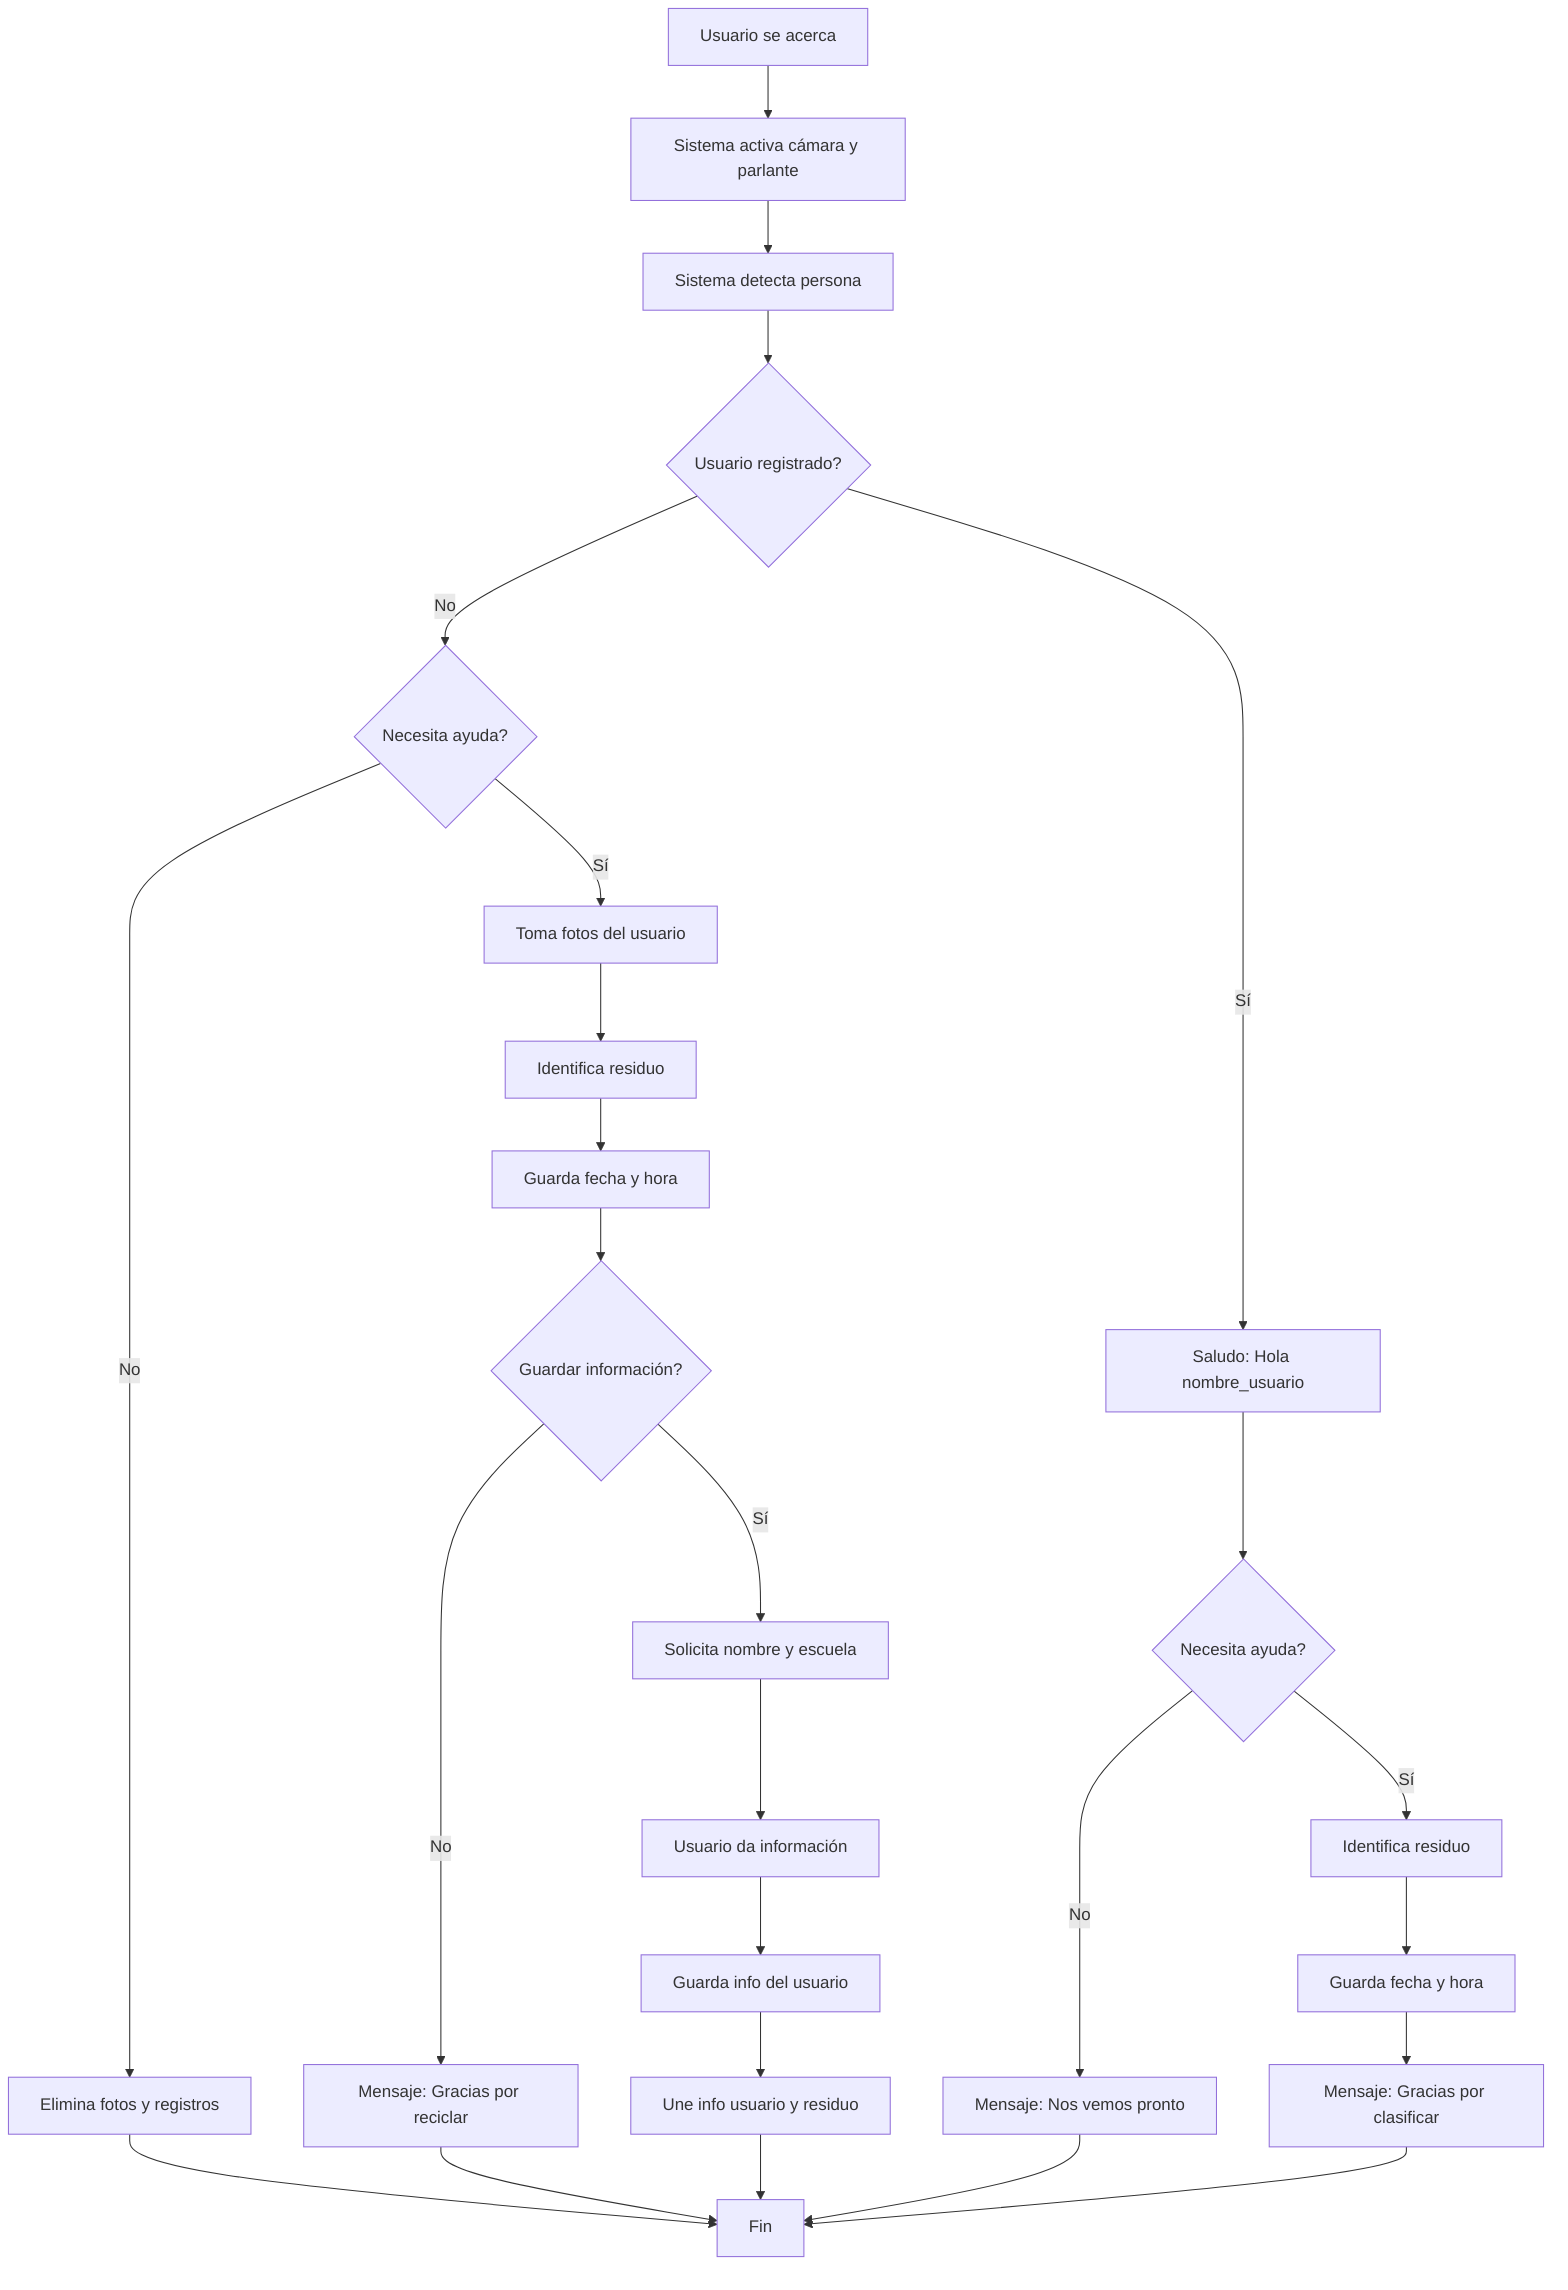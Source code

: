 flowchart TD
    A[Usuario se acerca] --> B[Sistema activa cámara y parlante]
    B --> C[Sistema detecta persona]
    C --> D{Usuario registrado?}
    D -->|No| E{Necesita ayuda?}
    D -->|Sí| Q[Saludo: Hola nombre_usuario]
    E -->|Sí| F[Toma fotos del usuario]
    E -->|No| G[Elimina fotos y registros]
    G --> H[Fin]
    F --> I[Identifica residuo]
    I --> J[Guarda fecha y hora]
    J --> K{Guardar información?}
    K -->|Sí| L[Solicita nombre y escuela]
    K -->|No| M[Mensaje: Gracias por reciclar]
    M --> H
    L --> N[Usuario da información]
    N --> O[Guarda info del usuario]
    O --> P[Une info usuario y residuo]
    P --> H
    Q --> R{Necesita ayuda?}
    R -->|Sí| S[Identifica residuo]
    R -->|No| T[Mensaje: Nos vemos pronto]
    T --> H
    S --> U[Guarda fecha y hora]
    U --> V[Mensaje: Gracias por clasificar]
    V --> H